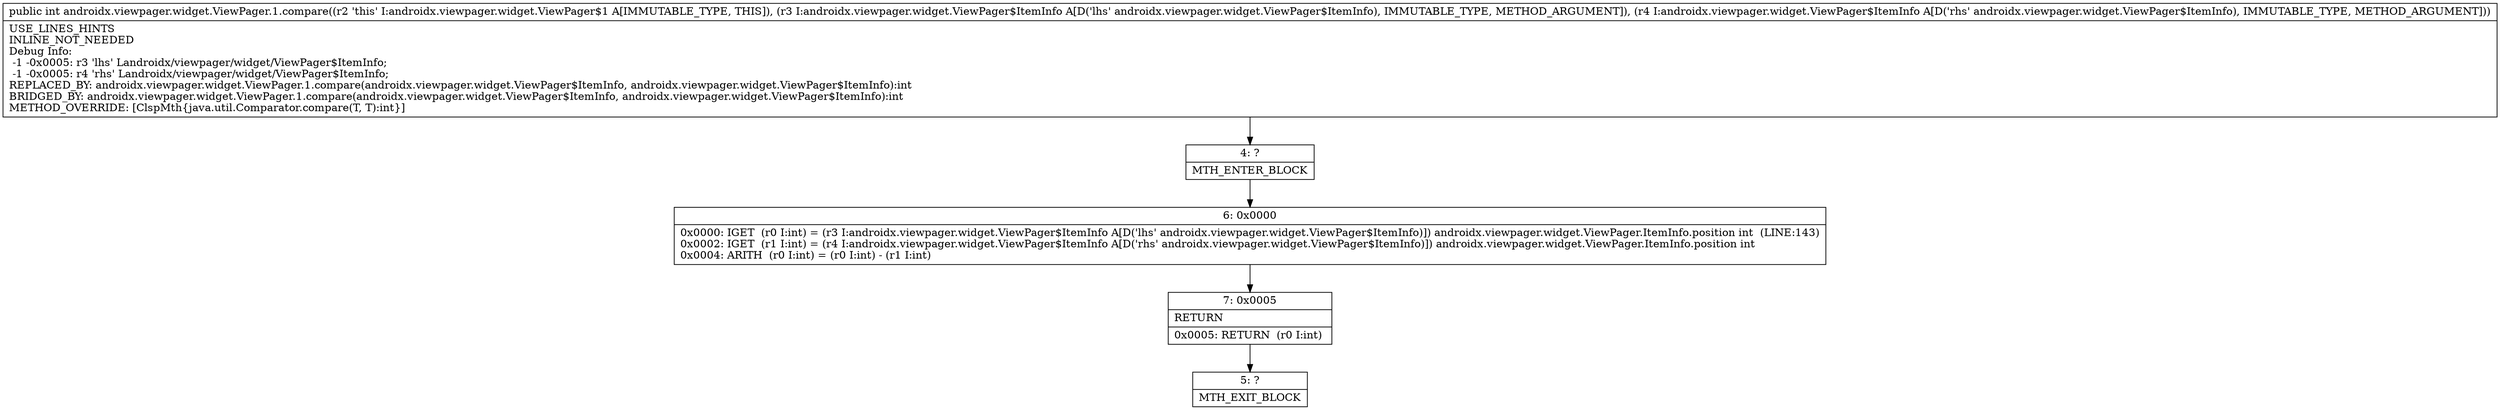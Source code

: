 digraph "CFG forandroidx.viewpager.widget.ViewPager.1.compare(Landroidx\/viewpager\/widget\/ViewPager$ItemInfo;Landroidx\/viewpager\/widget\/ViewPager$ItemInfo;)I" {
Node_4 [shape=record,label="{4\:\ ?|MTH_ENTER_BLOCK\l}"];
Node_6 [shape=record,label="{6\:\ 0x0000|0x0000: IGET  (r0 I:int) = (r3 I:androidx.viewpager.widget.ViewPager$ItemInfo A[D('lhs' androidx.viewpager.widget.ViewPager$ItemInfo)]) androidx.viewpager.widget.ViewPager.ItemInfo.position int  (LINE:143)\l0x0002: IGET  (r1 I:int) = (r4 I:androidx.viewpager.widget.ViewPager$ItemInfo A[D('rhs' androidx.viewpager.widget.ViewPager$ItemInfo)]) androidx.viewpager.widget.ViewPager.ItemInfo.position int \l0x0004: ARITH  (r0 I:int) = (r0 I:int) \- (r1 I:int) \l}"];
Node_7 [shape=record,label="{7\:\ 0x0005|RETURN\l|0x0005: RETURN  (r0 I:int) \l}"];
Node_5 [shape=record,label="{5\:\ ?|MTH_EXIT_BLOCK\l}"];
MethodNode[shape=record,label="{public int androidx.viewpager.widget.ViewPager.1.compare((r2 'this' I:androidx.viewpager.widget.ViewPager$1 A[IMMUTABLE_TYPE, THIS]), (r3 I:androidx.viewpager.widget.ViewPager$ItemInfo A[D('lhs' androidx.viewpager.widget.ViewPager$ItemInfo), IMMUTABLE_TYPE, METHOD_ARGUMENT]), (r4 I:androidx.viewpager.widget.ViewPager$ItemInfo A[D('rhs' androidx.viewpager.widget.ViewPager$ItemInfo), IMMUTABLE_TYPE, METHOD_ARGUMENT]))  | USE_LINES_HINTS\lINLINE_NOT_NEEDED\lDebug Info:\l  \-1 \-0x0005: r3 'lhs' Landroidx\/viewpager\/widget\/ViewPager$ItemInfo;\l  \-1 \-0x0005: r4 'rhs' Landroidx\/viewpager\/widget\/ViewPager$ItemInfo;\lREPLACED_BY: androidx.viewpager.widget.ViewPager.1.compare(androidx.viewpager.widget.ViewPager$ItemInfo, androidx.viewpager.widget.ViewPager$ItemInfo):int\lBRIDGED_BY: androidx.viewpager.widget.ViewPager.1.compare(androidx.viewpager.widget.ViewPager$ItemInfo, androidx.viewpager.widget.ViewPager$ItemInfo):int\lMETHOD_OVERRIDE: [ClspMth\{java.util.Comparator.compare(T, T):int\}]\l}"];
MethodNode -> Node_4;Node_4 -> Node_6;
Node_6 -> Node_7;
Node_7 -> Node_5;
}

